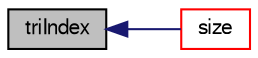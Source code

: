 digraph "triIndex"
{
  bgcolor="transparent";
  edge [fontname="FreeSans",fontsize="10",labelfontname="FreeSans",labelfontsize="10"];
  node [fontname="FreeSans",fontsize="10",shape=record];
  rankdir="LR";
  Node4717 [label="triIndex",height=0.2,width=0.4,color="black", fillcolor="grey75", style="filled", fontcolor="black"];
  Node4717 -> Node4718 [dir="back",color="midnightblue",fontsize="10",style="solid",fontname="FreeSans"];
  Node4718 [label="size",height=0.2,width=0.4,color="red",URL="$a26850.html#a9facbf0a118d395c89884e45a5ca4e4b",tooltip="Return number of equations. "];
}
